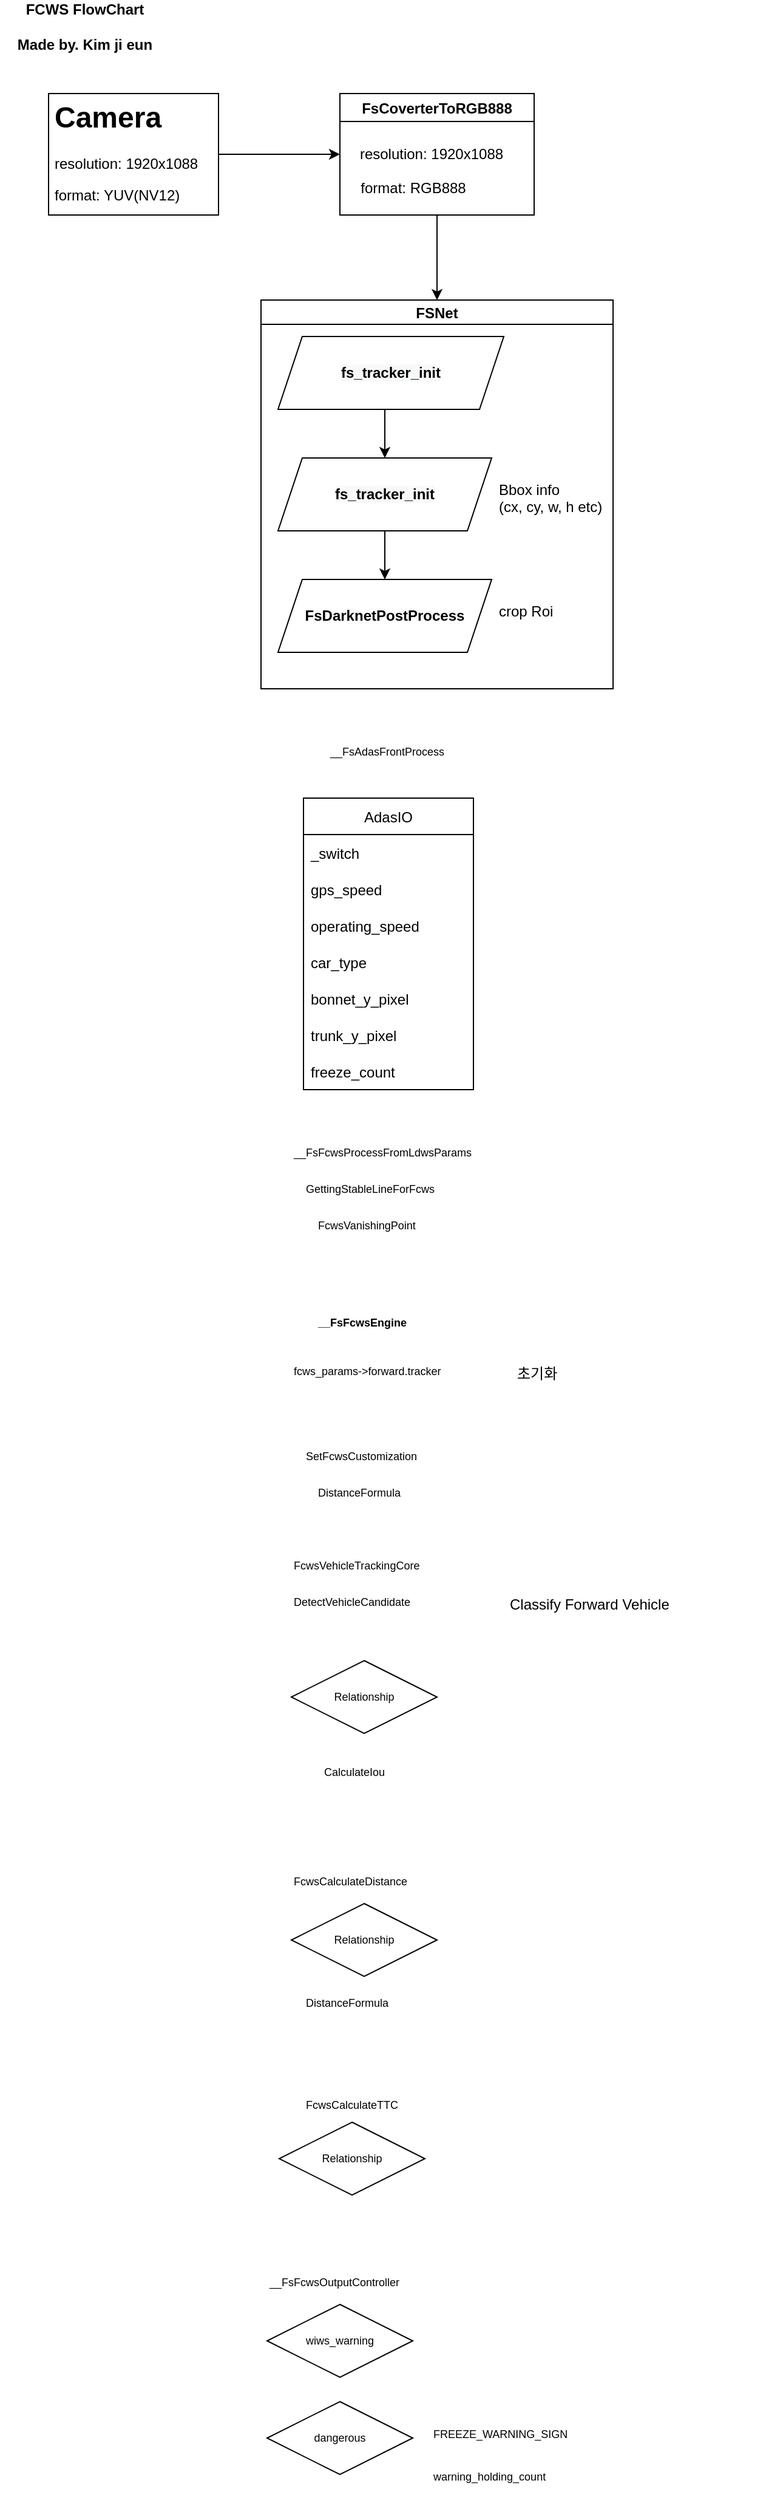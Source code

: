 <mxfile version="16.5.6" type="github"><diagram id="BOuJ2WHmXwjsNoas4kPV" name="Page-1"><mxGraphModel dx="1422" dy="762" grid="1" gridSize="10" guides="1" tooltips="1" connect="1" arrows="1" fold="1" page="1" pageScale="1" pageWidth="827" pageHeight="1169" background="#FFFFFF" math="0" shadow="0"><root><mxCell id="0"/><mxCell id="1" parent="0"/><mxCell id="m2kR9QlXFFjrk26aGhA3-50" value="" style="edgeStyle=orthogonalEdgeStyle;rounded=0;orthogonalLoop=1;jettySize=auto;html=1;fontSize=12;fontColor=#000000;entryX=0;entryY=0.5;entryDx=0;entryDy=0;" parent="1" source="m2kR9QlXFFjrk26aGhA3-11" target="m2kR9QlXFFjrk26aGhA3-28" edge="1"><mxGeometry relative="1" as="geometry"><mxPoint x="350" y="150" as="targetPoint"/></mxGeometry></mxCell><mxCell id="m2kR9QlXFFjrk26aGhA3-11" value="&lt;h1&gt;Camera&lt;/h1&gt;&lt;p&gt;resolution: 1920x1088&lt;/p&gt;&lt;p&gt;format: YUV(NV12)&lt;/p&gt;" style="text;html=1;spacing=5;spacingTop=-20;whiteSpace=wrap;overflow=hidden;rounded=0;strokeColor=default;" parent="1" vertex="1"><mxGeometry x="40" y="80" width="140" height="100" as="geometry"/></mxCell><mxCell id="m2kR9QlXFFjrk26aGhA3-12" value="AdasIO" style="swimlane;fontStyle=0;childLayout=stackLayout;horizontal=1;startSize=30;horizontalStack=0;resizeParent=1;resizeParentMax=0;resizeLast=0;collapsible=1;marginBottom=0;strokeColor=default;fillColor=none;" parent="1" vertex="1"><mxGeometry x="250" y="660" width="140" height="240" as="geometry"/></mxCell><mxCell id="m2kR9QlXFFjrk26aGhA3-25" value="_switch" style="text;strokeColor=none;fillColor=none;align=left;verticalAlign=middle;spacingLeft=4;spacingRight=4;overflow=hidden;points=[[0,0.5],[1,0.5]];portConstraint=eastwest;rotatable=0;" parent="m2kR9QlXFFjrk26aGhA3-12" vertex="1"><mxGeometry y="30" width="140" height="30" as="geometry"/></mxCell><mxCell id="m2kR9QlXFFjrk26aGhA3-14" value="gps_speed" style="text;strokeColor=none;fillColor=none;align=left;verticalAlign=middle;spacingLeft=4;spacingRight=4;overflow=hidden;points=[[0,0.5],[1,0.5]];portConstraint=eastwest;rotatable=0;" parent="m2kR9QlXFFjrk26aGhA3-12" vertex="1"><mxGeometry y="60" width="140" height="30" as="geometry"/></mxCell><mxCell id="m2kR9QlXFFjrk26aGhA3-20" value="operating_speed" style="text;strokeColor=none;fillColor=none;align=left;verticalAlign=middle;spacingLeft=4;spacingRight=4;overflow=hidden;points=[[0,0.5],[1,0.5]];portConstraint=eastwest;rotatable=0;" parent="m2kR9QlXFFjrk26aGhA3-12" vertex="1"><mxGeometry y="90" width="140" height="30" as="geometry"/></mxCell><mxCell id="m2kR9QlXFFjrk26aGhA3-21" value="car_type" style="text;strokeColor=none;fillColor=none;align=left;verticalAlign=middle;spacingLeft=4;spacingRight=4;overflow=hidden;points=[[0,0.5],[1,0.5]];portConstraint=eastwest;rotatable=0;" parent="m2kR9QlXFFjrk26aGhA3-12" vertex="1"><mxGeometry y="120" width="140" height="30" as="geometry"/></mxCell><mxCell id="m2kR9QlXFFjrk26aGhA3-22" value="bonnet_y_pixel" style="text;strokeColor=none;fillColor=none;align=left;verticalAlign=middle;spacingLeft=4;spacingRight=4;overflow=hidden;points=[[0,0.5],[1,0.5]];portConstraint=eastwest;rotatable=0;" parent="m2kR9QlXFFjrk26aGhA3-12" vertex="1"><mxGeometry y="150" width="140" height="30" as="geometry"/></mxCell><mxCell id="m2kR9QlXFFjrk26aGhA3-23" value="trunk_y_pixel" style="text;strokeColor=none;fillColor=none;align=left;verticalAlign=middle;spacingLeft=4;spacingRight=4;overflow=hidden;points=[[0,0.5],[1,0.5]];portConstraint=eastwest;rotatable=0;" parent="m2kR9QlXFFjrk26aGhA3-12" vertex="1"><mxGeometry y="180" width="140" height="30" as="geometry"/></mxCell><mxCell id="m2kR9QlXFFjrk26aGhA3-15" value="freeze_count" style="text;strokeColor=none;fillColor=none;align=left;verticalAlign=middle;spacingLeft=4;spacingRight=4;overflow=hidden;points=[[0,0.5],[1,0.5]];portConstraint=eastwest;rotatable=0;" parent="m2kR9QlXFFjrk26aGhA3-12" vertex="1"><mxGeometry y="210" width="140" height="30" as="geometry"/></mxCell><mxCell id="m2kR9QlXFFjrk26aGhA3-81" value="" style="edgeStyle=orthogonalEdgeStyle;rounded=0;orthogonalLoop=1;jettySize=auto;html=1;fontSize=12;fontColor=#000000;entryX=0.5;entryY=0;entryDx=0;entryDy=0;" parent="1" source="m2kR9QlXFFjrk26aGhA3-28" target="m2kR9QlXFFjrk26aGhA3-58" edge="1"><mxGeometry relative="1" as="geometry"/></mxCell><mxCell id="m2kR9QlXFFjrk26aGhA3-28" value="FsCoverterToRGB888" style="swimlane;fontColor=#000000;strokeColor=default;fillColor=none;" parent="1" vertex="1"><mxGeometry x="280" y="80" width="160" height="100" as="geometry"><mxRectangle x="350" y="80" width="160" height="23" as="alternateBounds"/></mxGeometry></mxCell><mxCell id="m2kR9QlXFFjrk26aGhA3-33" value="&lt;font style=&quot;font-size: 12px;&quot;&gt;resolution: 1920x1088&lt;/font&gt;" style="text;html=1;align=center;verticalAlign=middle;resizable=0;points=[];autosize=1;strokeColor=none;fillColor=none;fontSize=12;fontColor=#000000;" parent="m2kR9QlXFFjrk26aGhA3-28" vertex="1"><mxGeometry x="10" y="40" width="130" height="20" as="geometry"/></mxCell><mxCell id="m2kR9QlXFFjrk26aGhA3-34" value="&lt;font style=&quot;font-size: 12px;&quot;&gt;format: RGB888&lt;/font&gt;" style="text;html=1;align=center;verticalAlign=middle;resizable=0;points=[];autosize=1;strokeColor=none;fillColor=none;fontSize=12;fontColor=#000000;" parent="m2kR9QlXFFjrk26aGhA3-28" vertex="1"><mxGeometry x="10" y="68" width="100" height="20" as="geometry"/></mxCell><mxCell id="m2kR9QlXFFjrk26aGhA3-49" value="FCWS FlowChart&lt;br&gt;&lt;br&gt;Made by. Kim ji eun" style="text;html=1;strokeColor=none;fillColor=none;align=center;verticalAlign=middle;whiteSpace=wrap;rounded=0;fontSize=12;fontColor=#000000;fontStyle=1" parent="1" vertex="1"><mxGeometry y="10" width="140" height="30" as="geometry"/></mxCell><mxCell id="m2kR9QlXFFjrk26aGhA3-58" value="FSNet" style="swimlane;startSize=20;horizontal=1;containerType=tree;fontSize=12;fontColor=#000000;strokeColor=default;fillColor=none;" parent="1" vertex="1"><mxGeometry x="215" y="250" width="290" height="320" as="geometry"/></mxCell><mxCell id="m2kR9QlXFFjrk26aGhA3-79" value="Bbox info&#10;(cx, cy, w, h etc)" style="text;strokeColor=none;fillColor=none;spacingLeft=4;spacingRight=4;overflow=hidden;rotatable=0;points=[[0,0.5],[1,0.5]];portConstraint=eastwest;fontSize=12;fontColor=#000000;" parent="m2kR9QlXFFjrk26aGhA3-58" vertex="1"><mxGeometry x="190" y="142.5" width="100" height="35" as="geometry"/></mxCell><mxCell id="m2kR9QlXFFjrk26aGhA3-80" value="&#10;&#10;&lt;b style=&quot;color: rgb(0, 0, 0); font-family: helvetica; font-size: 12px; font-style: normal; letter-spacing: normal; text-indent: 0px; text-transform: none; word-spacing: 0px; background-color: rgb(248, 249, 250); text-align: left;&quot;&gt;fs_tracker_init&lt;/b&gt;&#10;&#10;" style="shape=parallelogram;perimeter=parallelogramPerimeter;whiteSpace=wrap;html=1;fixedSize=1;fontSize=12;fontColor=#000000;strokeColor=default;fillColor=none;" parent="m2kR9QlXFFjrk26aGhA3-58" vertex="1"><mxGeometry x="14" y="30" width="186" height="60" as="geometry"/></mxCell><mxCell id="m2kR9QlXFFjrk26aGhA3-82" value="" style="edgeStyle=orthogonalEdgeStyle;rounded=0;orthogonalLoop=1;jettySize=auto;html=1;" parent="m2kR9QlXFFjrk26aGhA3-58" source="m2kR9QlXFFjrk26aGhA3-80" target="m2kR9QlXFFjrk26aGhA3-88" edge="1"><mxGeometry relative="1" as="geometry"><Array as="points"><mxPoint x="102" y="100"/><mxPoint x="102" y="100"/></Array></mxGeometry></mxCell><mxCell id="m2kR9QlXFFjrk26aGhA3-83" value="&lt;b&gt;FsDarknetPostProcess&lt;/b&gt;" style="shape=parallelogram;perimeter=parallelogramPerimeter;whiteSpace=wrap;html=1;fixedSize=1;fontSize=12;fontColor=#000000;strokeColor=default;fillColor=none;" parent="m2kR9QlXFFjrk26aGhA3-58" vertex="1"><mxGeometry x="14" y="230" width="176" height="60" as="geometry"/></mxCell><mxCell id="m2kR9QlXFFjrk26aGhA3-87" value="" style="edgeStyle=orthogonalEdgeStyle;rounded=0;orthogonalLoop=1;jettySize=auto;html=1;" parent="m2kR9QlXFFjrk26aGhA3-58" source="m2kR9QlXFFjrk26aGhA3-88" target="m2kR9QlXFFjrk26aGhA3-83" edge="1"><mxGeometry relative="1" as="geometry"><mxPoint x="392.0" y="310" as="sourcePoint"/></mxGeometry></mxCell><mxCell id="m2kR9QlXFFjrk26aGhA3-88" value="&#10;&#10;&lt;b style=&quot;color: rgb(0, 0, 0); font-family: helvetica; font-size: 12px; font-style: normal; letter-spacing: normal; text-indent: 0px; text-transform: none; word-spacing: 0px; background-color: rgb(248, 249, 250); text-align: left;&quot;&gt;fs_tracker_init&lt;/b&gt;&#10;&#10;" style="shape=parallelogram;perimeter=parallelogramPerimeter;whiteSpace=wrap;html=1;fixedSize=1;fontSize=12;fontColor=#000000;strokeColor=default;fillColor=none;" parent="m2kR9QlXFFjrk26aGhA3-58" vertex="1"><mxGeometry x="14" y="130" width="176" height="60" as="geometry"/></mxCell><mxCell id="m2kR9QlXFFjrk26aGhA3-90" value="crop Roi" style="text;strokeColor=none;fillColor=none;spacingLeft=4;spacingRight=4;overflow=hidden;rotatable=0;points=[[0,0.5],[1,0.5]];portConstraint=eastwest;fontSize=12;fontColor=#000000;" parent="m2kR9QlXFFjrk26aGhA3-58" vertex="1"><mxGeometry x="190" y="242.5" width="100" height="35" as="geometry"/></mxCell><mxCell id="m2kR9QlXFFjrk26aGhA3-91" value="__FsAdasFrontProcess" style="text;whiteSpace=wrap;html=1;fontSize=9;fontColor=#000000;" parent="1" vertex="1"><mxGeometry x="270" y="610" width="130" height="30" as="geometry"/></mxCell><mxCell id="m2kR9QlXFFjrk26aGhA3-92" value="__FsFcwsProcessFromLdwsParams" style="text;whiteSpace=wrap;html=1;fontSize=9;fontColor=#000000;" parent="1" vertex="1"><mxGeometry x="240" y="940" width="190" height="30" as="geometry"/></mxCell><mxCell id="m2kR9QlXFFjrk26aGhA3-93" value="GettingStableLineForFcws" style="text;whiteSpace=wrap;html=1;fontSize=9;fontColor=#000000;" parent="1" vertex="1"><mxGeometry x="250" y="970" width="140" height="30" as="geometry"/></mxCell><mxCell id="m2kR9QlXFFjrk26aGhA3-94" value="FcwsVanishingPoint" style="text;whiteSpace=wrap;html=1;fontSize=9;fontColor=#000000;" parent="1" vertex="1"><mxGeometry x="260" y="1000" width="110" height="30" as="geometry"/></mxCell><mxCell id="m2kR9QlXFFjrk26aGhA3-95" value="__FsFcwsEngine" style="text;whiteSpace=wrap;html=1;fontSize=9;fontColor=#000000;container=1;fontStyle=1" parent="1" vertex="1"><mxGeometry x="260" y="1080" width="100" height="30" as="geometry"/></mxCell><mxCell id="m2kR9QlXFFjrk26aGhA3-96" value="fcws_params-&gt;forward.tracker" style="text;whiteSpace=wrap;html=1;fontSize=9;fontColor=#000000;" parent="1" vertex="1"><mxGeometry x="240" y="1120" width="160" height="30" as="geometry"/></mxCell><mxCell id="m2kR9QlXFFjrk26aGhA3-97" value="초기화" style="text;strokeColor=none;fillColor=none;spacingLeft=4;spacingRight=4;overflow=hidden;rotatable=0;points=[[0,0.5],[1,0.5]];portConstraint=eastwest;fontSize=12;fontColor=#000000;" parent="1" vertex="1"><mxGeometry x="420" y="1120" width="80" height="30" as="geometry"/></mxCell><mxCell id="m2kR9QlXFFjrk26aGhA3-98" value="SetFcwsCustomization" style="text;whiteSpace=wrap;html=1;fontSize=9;fontColor=#000000;" parent="1" vertex="1"><mxGeometry x="250" y="1190" width="130" height="30" as="geometry"/></mxCell><mxCell id="m2kR9QlXFFjrk26aGhA3-99" value="DistanceFormula" style="text;whiteSpace=wrap;html=1;fontSize=9;fontColor=#000000;" parent="1" vertex="1"><mxGeometry x="260" y="1220" width="100" height="30" as="geometry"/></mxCell><mxCell id="m2kR9QlXFFjrk26aGhA3-100" value="FcwsVehicleTrackingCore" style="text;whiteSpace=wrap;html=1;fontSize=9;fontColor=#000000;" parent="1" vertex="1"><mxGeometry x="240" y="1280" width="140" height="30" as="geometry"/></mxCell><mxCell id="m2kR9QlXFFjrk26aGhA3-101" value="DetectVehicleCandidate" style="text;whiteSpace=wrap;html=1;fontSize=9;fontColor=#000000;" parent="1" vertex="1"><mxGeometry x="240" y="1310" width="130" height="30" as="geometry"/></mxCell><mxCell id="m2kR9QlXFFjrk26aGhA3-102" value="Classify Forward Vehicle" style="text;strokeColor=none;fillColor=none;spacingLeft=4;spacingRight=4;overflow=hidden;rotatable=0;points=[[0,0.5],[1,0.5]];portConstraint=eastwest;fontSize=12;fontColor=#000000;" parent="1" vertex="1"><mxGeometry x="414" y="1310" width="230" height="30" as="geometry"/></mxCell><mxCell id="m2kR9QlXFFjrk26aGhA3-103" value="CalculateIou" style="text;whiteSpace=wrap;html=1;fontSize=9;fontColor=#000000;" parent="1" vertex="1"><mxGeometry x="265" y="1450" width="80" height="30" as="geometry"/></mxCell><mxCell id="m2kR9QlXFFjrk26aGhA3-105" value="Relationship" style="shape=rhombus;perimeter=rhombusPerimeter;whiteSpace=wrap;html=1;align=center;fontSize=9;fontColor=#000000;strokeColor=default;fillColor=none;" parent="1" vertex="1"><mxGeometry x="240" y="1370" width="120" height="60" as="geometry"/></mxCell><mxCell id="m2kR9QlXFFjrk26aGhA3-106" value="FcwsCalculateDistance" style="text;whiteSpace=wrap;html=1;fontSize=9;fontColor=#000000;" parent="1" vertex="1"><mxGeometry x="240" y="1540" width="130" height="30" as="geometry"/></mxCell><mxCell id="m2kR9QlXFFjrk26aGhA3-107" value="Relationship" style="shape=rhombus;perimeter=rhombusPerimeter;whiteSpace=wrap;html=1;align=center;fontSize=9;fontColor=#000000;strokeColor=default;fillColor=none;" parent="1" vertex="1"><mxGeometry x="240" y="1570" width="120" height="60" as="geometry"/></mxCell><mxCell id="m2kR9QlXFFjrk26aGhA3-108" value="DistanceFormula" style="text;whiteSpace=wrap;html=1;fontSize=9;fontColor=#000000;" parent="1" vertex="1"><mxGeometry x="250" y="1640" width="100" height="30" as="geometry"/></mxCell><mxCell id="m2kR9QlXFFjrk26aGhA3-109" value="FcwsCalculateTTC" style="text;whiteSpace=wrap;html=1;fontSize=9;fontColor=#000000;" parent="1" vertex="1"><mxGeometry x="250" y="1724" width="110" height="30" as="geometry"/></mxCell><mxCell id="m2kR9QlXFFjrk26aGhA3-110" value="Relationship" style="shape=rhombus;perimeter=rhombusPerimeter;whiteSpace=wrap;html=1;align=center;fontSize=9;fontColor=#000000;strokeColor=default;fillColor=none;" parent="1" vertex="1"><mxGeometry x="230" y="1750" width="120" height="60" as="geometry"/></mxCell><mxCell id="m2kR9QlXFFjrk26aGhA3-111" value="__FsFcwsOutputController" style="text;whiteSpace=wrap;html=1;fontSize=9;fontColor=#000000;" parent="1" vertex="1"><mxGeometry x="220" y="1870" width="140" height="30" as="geometry"/></mxCell><mxCell id="m2kR9QlXFFjrk26aGhA3-112" value="wiws_warning" style="shape=rhombus;perimeter=rhombusPerimeter;whiteSpace=wrap;html=1;align=center;fontSize=9;fontColor=#000000;strokeColor=default;fillColor=none;" parent="1" vertex="1"><mxGeometry x="220" y="1900" width="120" height="60" as="geometry"/></mxCell><mxCell id="m2kR9QlXFFjrk26aGhA3-113" value="dangerous" style="shape=rhombus;perimeter=rhombusPerimeter;whiteSpace=wrap;html=1;align=center;fontSize=9;fontColor=#000000;strokeColor=default;fillColor=none;" parent="1" vertex="1"><mxGeometry x="220" y="1980" width="120" height="60" as="geometry"/></mxCell><mxCell id="m2kR9QlXFFjrk26aGhA3-114" value="FREEZE_WARNING_SIGN" style="text;whiteSpace=wrap;html=1;fontSize=9;fontColor=#000000;" parent="1" vertex="1"><mxGeometry x="355" y="1995" width="150" height="30" as="geometry"/></mxCell><mxCell id="m2kR9QlXFFjrk26aGhA3-115" value="warning_holding_count" style="text;whiteSpace=wrap;html=1;fontSize=9;fontColor=#000000;" parent="1" vertex="1"><mxGeometry x="355" y="2030" width="130" height="30" as="geometry"/></mxCell></root></mxGraphModel></diagram></mxfile>